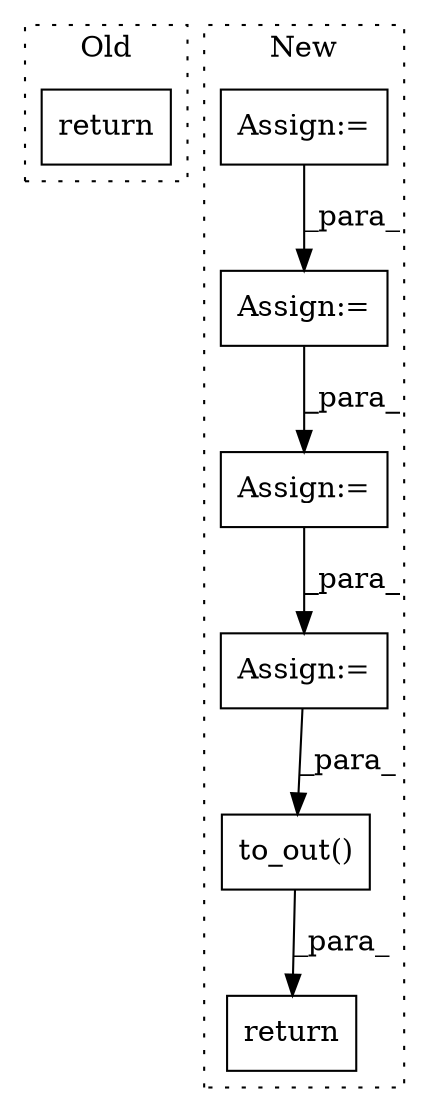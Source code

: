 digraph G {
subgraph cluster0 {
1 [label="return" a="93" s="4036" l="7" shape="box"];
label = "Old";
style="dotted";
}
subgraph cluster1 {
2 [label="to_out()" a="75" s="4984,5003" l="12,1" shape="box"];
3 [label="return" a="93" s="4977" l="7" shape="box"];
4 [label="Assign:=" a="68" s="3522" l="3" shape="box"];
5 [label="Assign:=" a="68" s="3719" l="3" shape="box"];
6 [label="Assign:=" a="68" s="3411" l="3" shape="box"];
7 [label="Assign:=" a="68" s="4812" l="3" shape="box"];
label = "New";
style="dotted";
}
2 -> 3 [label="_para_"];
4 -> 5 [label="_para_"];
5 -> 7 [label="_para_"];
6 -> 4 [label="_para_"];
7 -> 2 [label="_para_"];
}